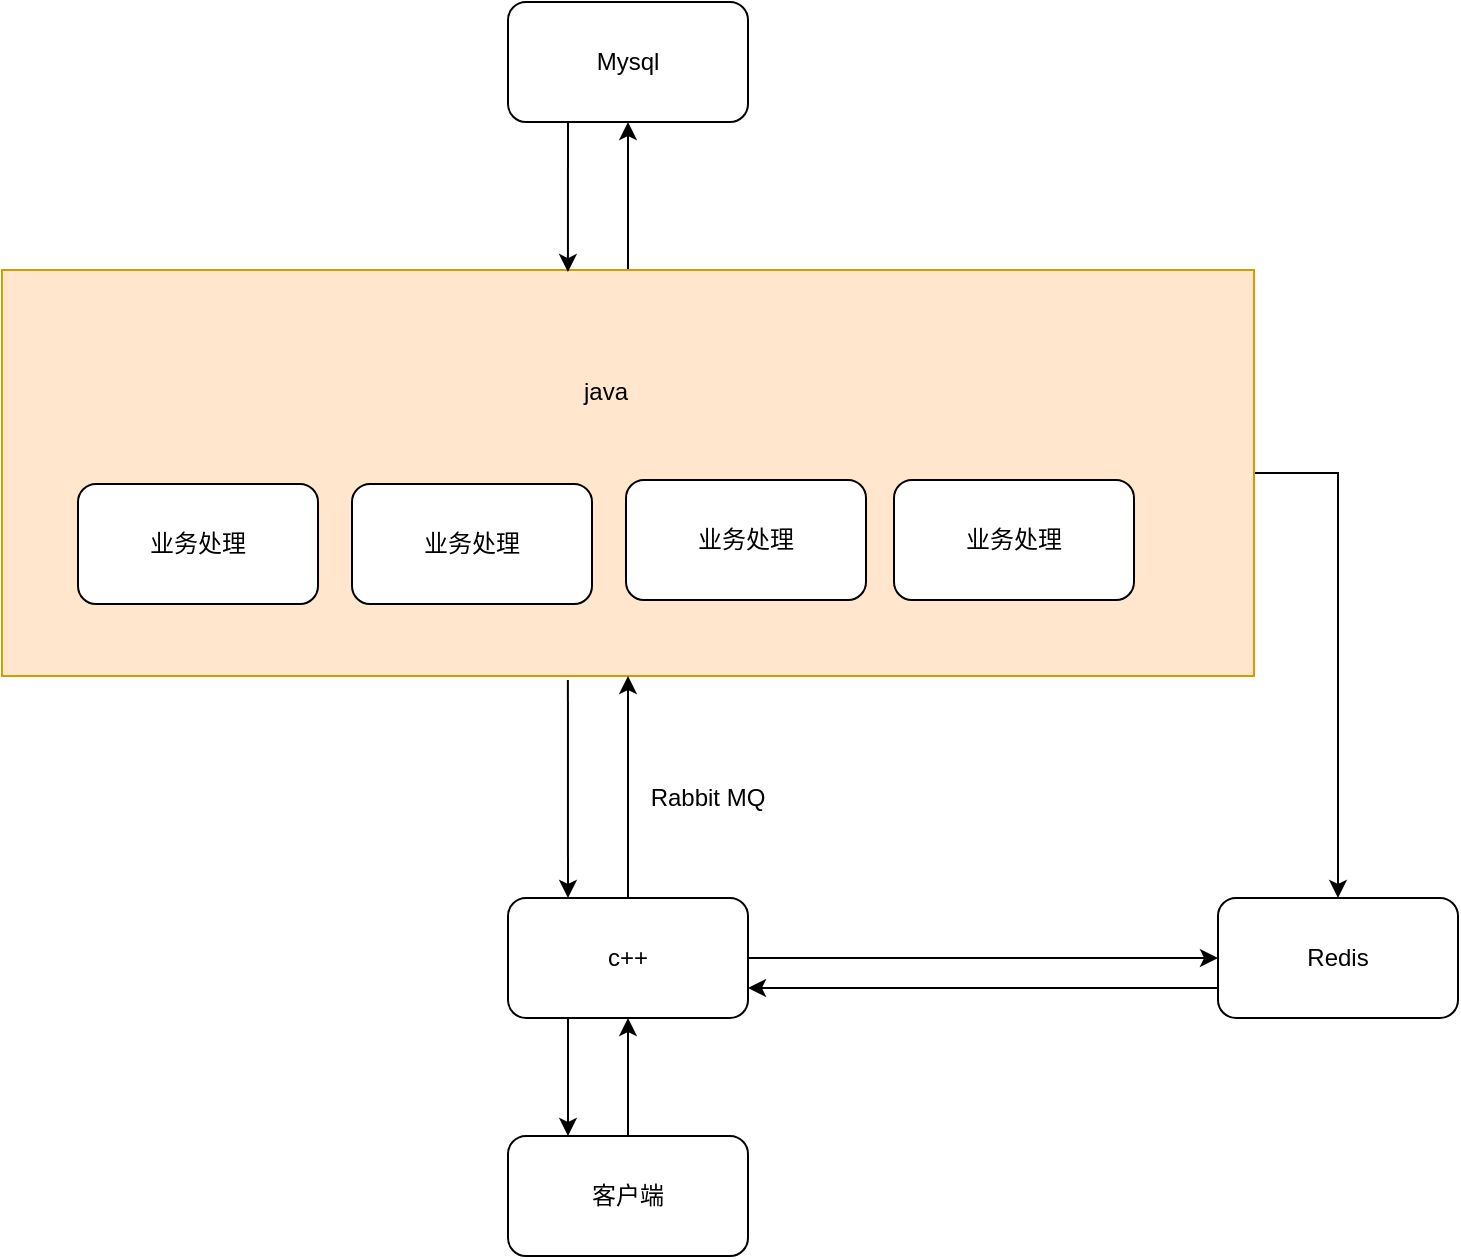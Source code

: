 <mxfile version="25.0.3">
  <diagram name="第 1 页" id="kcQXQSUT1It2r0rhMfiR">
    <mxGraphModel dx="1434" dy="746" grid="0" gridSize="10" guides="1" tooltips="1" connect="1" arrows="1" fold="1" page="0" pageScale="1" pageWidth="827" pageHeight="1169" math="0" shadow="0">
      <root>
        <mxCell id="0" />
        <mxCell id="1" parent="0" />
        <mxCell id="n2hlyddYiThPnWGno8mT-13" style="edgeStyle=orthogonalEdgeStyle;rounded=0;orthogonalLoop=1;jettySize=auto;html=1;exitX=1;exitY=0.5;exitDx=0;exitDy=0;entryX=0.5;entryY=0;entryDx=0;entryDy=0;" edge="1" parent="1" source="n2hlyddYiThPnWGno8mT-8" target="n2hlyddYiThPnWGno8mT-10">
          <mxGeometry relative="1" as="geometry" />
        </mxCell>
        <mxCell id="n2hlyddYiThPnWGno8mT-15" style="edgeStyle=orthogonalEdgeStyle;rounded=0;orthogonalLoop=1;jettySize=auto;html=1;exitX=0.5;exitY=0;exitDx=0;exitDy=0;" edge="1" parent="1" source="n2hlyddYiThPnWGno8mT-8" target="n2hlyddYiThPnWGno8mT-14">
          <mxGeometry relative="1" as="geometry" />
        </mxCell>
        <mxCell id="n2hlyddYiThPnWGno8mT-8" value="" style="rounded=0;whiteSpace=wrap;html=1;fillColor=#ffe6cc;strokeColor=#d79b00;" vertex="1" parent="1">
          <mxGeometry x="77" y="249" width="626" height="203" as="geometry" />
        </mxCell>
        <mxCell id="n2hlyddYiThPnWGno8mT-19" style="edgeStyle=orthogonalEdgeStyle;rounded=0;orthogonalLoop=1;jettySize=auto;html=1;exitX=0.5;exitY=0;exitDx=0;exitDy=0;entryX=0.5;entryY=1;entryDx=0;entryDy=0;" edge="1" parent="1" source="n2hlyddYiThPnWGno8mT-2" target="n2hlyddYiThPnWGno8mT-3">
          <mxGeometry relative="1" as="geometry" />
        </mxCell>
        <mxCell id="n2hlyddYiThPnWGno8mT-2" value="客户端" style="rounded=1;whiteSpace=wrap;html=1;" vertex="1" parent="1">
          <mxGeometry x="330" y="682" width="120" height="60" as="geometry" />
        </mxCell>
        <mxCell id="n2hlyddYiThPnWGno8mT-11" style="edgeStyle=orthogonalEdgeStyle;rounded=0;orthogonalLoop=1;jettySize=auto;html=1;exitX=1;exitY=0.5;exitDx=0;exitDy=0;" edge="1" parent="1" source="n2hlyddYiThPnWGno8mT-3" target="n2hlyddYiThPnWGno8mT-10">
          <mxGeometry relative="1" as="geometry" />
        </mxCell>
        <mxCell id="n2hlyddYiThPnWGno8mT-12" style="edgeStyle=orthogonalEdgeStyle;rounded=0;orthogonalLoop=1;jettySize=auto;html=1;exitX=0.5;exitY=0;exitDx=0;exitDy=0;entryX=0.5;entryY=1;entryDx=0;entryDy=0;" edge="1" parent="1" source="n2hlyddYiThPnWGno8mT-3" target="n2hlyddYiThPnWGno8mT-8">
          <mxGeometry relative="1" as="geometry" />
        </mxCell>
        <mxCell id="n2hlyddYiThPnWGno8mT-20" style="edgeStyle=orthogonalEdgeStyle;rounded=0;orthogonalLoop=1;jettySize=auto;html=1;exitX=0.25;exitY=1;exitDx=0;exitDy=0;entryX=0.25;entryY=0;entryDx=0;entryDy=0;" edge="1" parent="1" source="n2hlyddYiThPnWGno8mT-3" target="n2hlyddYiThPnWGno8mT-2">
          <mxGeometry relative="1" as="geometry" />
        </mxCell>
        <mxCell id="n2hlyddYiThPnWGno8mT-3" value="c++" style="rounded=1;whiteSpace=wrap;html=1;" vertex="1" parent="1">
          <mxGeometry x="330" y="563" width="120" height="60" as="geometry" />
        </mxCell>
        <mxCell id="n2hlyddYiThPnWGno8mT-4" value="业务处理" style="rounded=1;whiteSpace=wrap;html=1;" vertex="1" parent="1">
          <mxGeometry x="252" y="356" width="120" height="60" as="geometry" />
        </mxCell>
        <mxCell id="n2hlyddYiThPnWGno8mT-5" value="业务处理" style="rounded=1;whiteSpace=wrap;html=1;" vertex="1" parent="1">
          <mxGeometry x="389" y="354" width="120" height="60" as="geometry" />
        </mxCell>
        <mxCell id="n2hlyddYiThPnWGno8mT-6" value="业务处理" style="rounded=1;whiteSpace=wrap;html=1;" vertex="1" parent="1">
          <mxGeometry x="523" y="354" width="120" height="60" as="geometry" />
        </mxCell>
        <mxCell id="n2hlyddYiThPnWGno8mT-7" value="业务处理" style="rounded=1;whiteSpace=wrap;html=1;" vertex="1" parent="1">
          <mxGeometry x="115" y="356" width="120" height="60" as="geometry" />
        </mxCell>
        <mxCell id="n2hlyddYiThPnWGno8mT-9" value="java" style="text;html=1;align=center;verticalAlign=middle;whiteSpace=wrap;rounded=0;" vertex="1" parent="1">
          <mxGeometry x="349" y="295" width="60" height="30" as="geometry" />
        </mxCell>
        <mxCell id="n2hlyddYiThPnWGno8mT-22" style="edgeStyle=orthogonalEdgeStyle;rounded=0;orthogonalLoop=1;jettySize=auto;html=1;exitX=0;exitY=0.75;exitDx=0;exitDy=0;entryX=1;entryY=0.75;entryDx=0;entryDy=0;" edge="1" parent="1" source="n2hlyddYiThPnWGno8mT-10" target="n2hlyddYiThPnWGno8mT-3">
          <mxGeometry relative="1" as="geometry" />
        </mxCell>
        <mxCell id="n2hlyddYiThPnWGno8mT-10" value="Redis" style="rounded=1;whiteSpace=wrap;html=1;" vertex="1" parent="1">
          <mxGeometry x="685" y="563" width="120" height="60" as="geometry" />
        </mxCell>
        <mxCell id="n2hlyddYiThPnWGno8mT-14" value="Mysql" style="rounded=1;whiteSpace=wrap;html=1;" vertex="1" parent="1">
          <mxGeometry x="330" y="115" width="120" height="60" as="geometry" />
        </mxCell>
        <mxCell id="n2hlyddYiThPnWGno8mT-16" style="edgeStyle=orthogonalEdgeStyle;rounded=0;orthogonalLoop=1;jettySize=auto;html=1;exitX=0.25;exitY=1;exitDx=0;exitDy=0;entryX=0.452;entryY=0.005;entryDx=0;entryDy=0;entryPerimeter=0;" edge="1" parent="1" source="n2hlyddYiThPnWGno8mT-14" target="n2hlyddYiThPnWGno8mT-8">
          <mxGeometry relative="1" as="geometry" />
        </mxCell>
        <mxCell id="n2hlyddYiThPnWGno8mT-18" style="edgeStyle=orthogonalEdgeStyle;rounded=0;orthogonalLoop=1;jettySize=auto;html=1;exitX=0.25;exitY=0;exitDx=0;exitDy=0;entryX=0.452;entryY=1.01;entryDx=0;entryDy=0;entryPerimeter=0;endArrow=none;endFill=0;startArrow=classic;startFill=1;" edge="1" parent="1" source="n2hlyddYiThPnWGno8mT-3" target="n2hlyddYiThPnWGno8mT-8">
          <mxGeometry relative="1" as="geometry" />
        </mxCell>
        <mxCell id="n2hlyddYiThPnWGno8mT-21" value="Rabbit MQ" style="text;html=1;align=center;verticalAlign=middle;whiteSpace=wrap;rounded=0;" vertex="1" parent="1">
          <mxGeometry x="400" y="498" width="60" height="30" as="geometry" />
        </mxCell>
      </root>
    </mxGraphModel>
  </diagram>
</mxfile>

